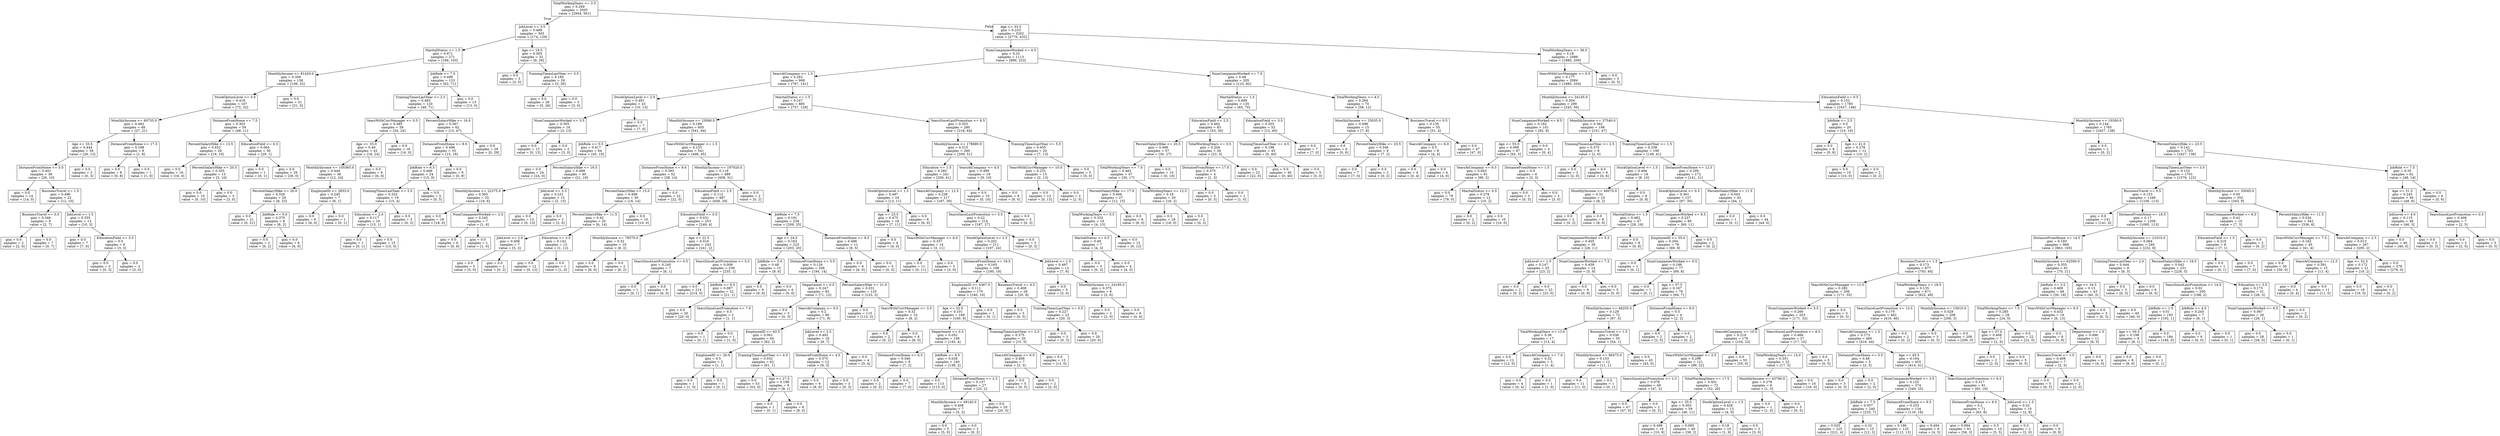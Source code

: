 digraph Tree {
node [shape=box] ;
0 [label="TotalWorkingYears <= 2.5\ngini = 0.269\nsamples = 3505\nvalue = [2944, 561]"] ;
1 [label="JobLevel <= 3.5\ngini = 0.489\nsamples = 303\nvalue = [174, 129]"] ;
0 -> 1 [labeldistance=2.5, labelangle=45, headlabel="True"] ;
2 [label="MaritalStatus <= 1.5\ngini = 0.471\nsamples = 271\nvalue = [168, 103]"] ;
1 -> 2 ;
3 [label="MonthlyIncome <= 81420.0\ngini = 0.356\nsamples = 138\nvalue = [106, 32]"] ;
2 -> 3 ;
4 [label="StockOptionLevel <= 0.5\ngini = 0.419\nsamples = 107\nvalue = [75, 32]"] ;
3 -> 4 ;
5 [label="MonthlyIncome <= 60735.0\ngini = 0.492\nsamples = 48\nvalue = [27, 21]"] ;
4 -> 5 ;
6 [label="Age <= 33.5\ngini = 0.444\nsamples = 39\nvalue = [26, 13]"] ;
5 -> 6 ;
7 [label="DistanceFromHome <= 5.0\ngini = 0.401\nsamples = 36\nvalue = [26, 10]"] ;
6 -> 7 ;
8 [label="gini = 0.0\nsamples = 14\nvalue = [14, 0]"] ;
7 -> 8 ;
9 [label="BusinessTravel <= 1.5\ngini = 0.496\nsamples = 22\nvalue = [12, 10]"] ;
7 -> 9 ;
10 [label="BusinessTravel <= 0.5\ngini = 0.346\nsamples = 9\nvalue = [2, 7]"] ;
9 -> 10 ;
11 [label="gini = 0.0\nsamples = 2\nvalue = [2, 0]"] ;
10 -> 11 ;
12 [label="gini = 0.0\nsamples = 7\nvalue = [0, 7]"] ;
10 -> 12 ;
13 [label="JobLevel <= 1.5\ngini = 0.355\nsamples = 13\nvalue = [10, 3]"] ;
9 -> 13 ;
14 [label="gini = 0.0\nsamples = 7\nvalue = [7, 0]"] ;
13 -> 14 ;
15 [label="EducationField <= 3.5\ngini = 0.5\nsamples = 6\nvalue = [3, 3]"] ;
13 -> 15 ;
16 [label="gini = 0.0\nsamples = 3\nvalue = [0, 3]"] ;
15 -> 16 ;
17 [label="gini = 0.0\nsamples = 3\nvalue = [3, 0]"] ;
15 -> 17 ;
18 [label="gini = 0.0\nsamples = 3\nvalue = [0, 3]"] ;
6 -> 18 ;
19 [label="DistanceFromHome <= 17.5\ngini = 0.198\nsamples = 9\nvalue = [1, 8]"] ;
5 -> 19 ;
20 [label="gini = 0.0\nsamples = 8\nvalue = [0, 8]"] ;
19 -> 20 ;
21 [label="gini = 0.0\nsamples = 1\nvalue = [1, 0]"] ;
19 -> 21 ;
22 [label="DistanceFromHome <= 7.5\ngini = 0.303\nsamples = 59\nvalue = [48, 11]"] ;
4 -> 22 ;
23 [label="PercentSalaryHike <= 13.5\ngini = 0.452\nsamples = 29\nvalue = [19, 10]"] ;
22 -> 23 ;
24 [label="gini = 0.0\nsamples = 16\nvalue = [16, 0]"] ;
23 -> 24 ;
25 [label="PercentSalaryHike <= 20.5\ngini = 0.355\nsamples = 13\nvalue = [3, 10]"] ;
23 -> 25 ;
26 [label="gini = 0.0\nsamples = 10\nvalue = [0, 10]"] ;
25 -> 26 ;
27 [label="gini = 0.0\nsamples = 3\nvalue = [3, 0]"] ;
25 -> 27 ;
28 [label="EducationField <= 0.5\ngini = 0.064\nsamples = 30\nvalue = [29, 1]"] ;
22 -> 28 ;
29 [label="gini = 0.0\nsamples = 1\nvalue = [0, 1]"] ;
28 -> 29 ;
30 [label="gini = 0.0\nsamples = 29\nvalue = [29, 0]"] ;
28 -> 30 ;
31 [label="gini = 0.0\nsamples = 31\nvalue = [31, 0]"] ;
3 -> 31 ;
32 [label="JobRole <= 7.5\ngini = 0.498\nsamples = 133\nvalue = [62, 71]"] ;
2 -> 32 ;
33 [label="TrainingTimesLastYear <= 2.5\ngini = 0.483\nsamples = 120\nvalue = [49, 71]"] ;
32 -> 33 ;
34 [label="YearsWithCurrManager <= 0.5\ngini = 0.485\nsamples = 58\nvalue = [34, 24]"] ;
33 -> 34 ;
35 [label="Age <= 33.0\ngini = 0.49\nsamples = 42\nvalue = [18, 24]"] ;
34 -> 35 ;
36 [label="MonthlyIncome <= 105365.0\ngini = 0.444\nsamples = 36\nvalue = [12, 24]"] ;
35 -> 36 ;
37 [label="PercentSalaryHike <= 20.0\ngini = 0.328\nsamples = 29\nvalue = [6, 23]"] ;
36 -> 37 ;
38 [label="gini = 0.0\nsamples = 21\nvalue = [0, 21]"] ;
37 -> 38 ;
39 [label="JobRole <= 5.0\ngini = 0.375\nsamples = 8\nvalue = [6, 2]"] ;
37 -> 39 ;
40 [label="gini = 0.0\nsamples = 2\nvalue = [0, 2]"] ;
39 -> 40 ;
41 [label="gini = 0.0\nsamples = 6\nvalue = [6, 0]"] ;
39 -> 41 ;
42 [label="EmployeeID <= 3933.0\ngini = 0.245\nsamples = 7\nvalue = [6, 1]"] ;
36 -> 42 ;
43 [label="gini = 0.0\nsamples = 6\nvalue = [6, 0]"] ;
42 -> 43 ;
44 [label="gini = 0.0\nsamples = 1\nvalue = [0, 1]"] ;
42 -> 44 ;
45 [label="gini = 0.0\nsamples = 6\nvalue = [6, 0]"] ;
35 -> 45 ;
46 [label="gini = 0.0\nsamples = 16\nvalue = [16, 0]"] ;
34 -> 46 ;
47 [label="PercentSalaryHike <= 16.0\ngini = 0.367\nsamples = 62\nvalue = [15, 47]"] ;
33 -> 47 ;
48 [label="DistanceFromHome <= 8.0\ngini = 0.496\nsamples = 33\nvalue = [15, 18]"] ;
47 -> 48 ;
49 [label="JobRole <= 6.5\ngini = 0.469\nsamples = 24\nvalue = [15, 9]"] ;
48 -> 49 ;
50 [label="TrainingTimesLastYear <= 5.5\ngini = 0.332\nsamples = 19\nvalue = [15, 4]"] ;
49 -> 50 ;
51 [label="Education <= 2.0\ngini = 0.117\nsamples = 16\nvalue = [15, 1]"] ;
50 -> 51 ;
52 [label="gini = 0.0\nsamples = 1\nvalue = [0, 1]"] ;
51 -> 52 ;
53 [label="gini = 0.0\nsamples = 15\nvalue = [15, 0]"] ;
51 -> 53 ;
54 [label="gini = 0.0\nsamples = 3\nvalue = [0, 3]"] ;
50 -> 54 ;
55 [label="gini = 0.0\nsamples = 5\nvalue = [0, 5]"] ;
49 -> 55 ;
56 [label="gini = 0.0\nsamples = 9\nvalue = [0, 9]"] ;
48 -> 56 ;
57 [label="gini = 0.0\nsamples = 29\nvalue = [0, 29]"] ;
47 -> 57 ;
58 [label="gini = 0.0\nsamples = 13\nvalue = [13, 0]"] ;
32 -> 58 ;
59 [label="Age <= 19.5\ngini = 0.305\nsamples = 32\nvalue = [6, 26]"] ;
1 -> 59 ;
60 [label="gini = 0.0\nsamples = 3\nvalue = [3, 0]"] ;
59 -> 60 ;
61 [label="TrainingTimesLastYear <= 3.5\ngini = 0.185\nsamples = 29\nvalue = [3, 26]"] ;
59 -> 61 ;
62 [label="gini = 0.0\nsamples = 26\nvalue = [0, 26]"] ;
61 -> 62 ;
63 [label="gini = 0.0\nsamples = 3\nvalue = [3, 0]"] ;
61 -> 63 ;
64 [label="Age <= 33.5\ngini = 0.233\nsamples = 3202\nvalue = [2770, 432]"] ;
0 -> 64 [labeldistance=2.5, labelangle=-45, headlabel="False"] ;
65 [label="NumCompaniesWorked <= 4.5\ngini = 0.32\nsamples = 1113\nvalue = [890, 223]"] ;
64 -> 65 ;
66 [label="YearsAtCompany <= 1.5\ngini = 0.262\nsamples = 908\nvalue = [767, 141]"] ;
65 -> 66 ;
67 [label="StockOptionLevel <= 2.5\ngini = 0.491\nsamples = 23\nvalue = [10, 13]"] ;
66 -> 67 ;
68 [label="NumCompaniesWorked <= 3.5\ngini = 0.305\nsamples = 16\nvalue = [3, 13]"] ;
67 -> 68 ;
69 [label="gini = 0.0\nsamples = 13\nvalue = [0, 13]"] ;
68 -> 69 ;
70 [label="gini = 0.0\nsamples = 3\nvalue = [3, 0]"] ;
68 -> 70 ;
71 [label="gini = 0.0\nsamples = 7\nvalue = [7, 0]"] ;
67 -> 71 ;
72 [label="MaritalStatus <= 1.5\ngini = 0.247\nsamples = 885\nvalue = [757, 128]"] ;
66 -> 72 ;
73 [label="MonthlyIncome <= 23090.0\ngini = 0.189\nsamples = 605\nvalue = [541, 64]"] ;
72 -> 73 ;
74 [label="JobRole <= 5.5\ngini = 0.417\nsamples = 64\nvalue = [45, 19]"] ;
73 -> 74 ;
75 [label="gini = 0.0\nsamples = 24\nvalue = [24, 0]"] ;
74 -> 75 ;
76 [label="PercentSalaryHike <= 16.5\ngini = 0.499\nsamples = 40\nvalue = [21, 19]"] ;
74 -> 76 ;
77 [label="MonthlyIncome <= 22375.0\ngini = 0.365\nsamples = 25\nvalue = [19, 6]"] ;
76 -> 77 ;
78 [label="gini = 0.0\nsamples = 18\nvalue = [18, 0]"] ;
77 -> 78 ;
79 [label="NumCompaniesWorked <= 2.0\ngini = 0.245\nsamples = 7\nvalue = [1, 6]"] ;
77 -> 79 ;
80 [label="gini = 0.0\nsamples = 6\nvalue = [0, 6]"] ;
79 -> 80 ;
81 [label="gini = 0.0\nsamples = 1\nvalue = [1, 0]"] ;
79 -> 81 ;
82 [label="JobLevel <= 3.5\ngini = 0.231\nsamples = 15\nvalue = [2, 13]"] ;
76 -> 82 ;
83 [label="gini = 0.0\nsamples = 13\nvalue = [0, 13]"] ;
82 -> 83 ;
84 [label="gini = 0.0\nsamples = 2\nvalue = [2, 0]"] ;
82 -> 84 ;
85 [label="YearsWithCurrManager <= 1.5\ngini = 0.153\nsamples = 541\nvalue = [496, 45]"] ;
73 -> 85 ;
86 [label="DistanceFromHome <= 9.0\ngini = 0.393\nsamples = 52\nvalue = [38, 14]"] ;
85 -> 86 ;
87 [label="PercentSalaryHike <= 15.0\ngini = 0.498\nsamples = 30\nvalue = [16, 14]"] ;
86 -> 87 ;
88 [label="PercentSalaryHike <= 11.5\ngini = 0.42\nsamples = 20\nvalue = [6, 14]"] ;
87 -> 88 ;
89 [label="JobLevel <= 2.0\ngini = 0.408\nsamples = 7\nvalue = [5, 2]"] ;
88 -> 89 ;
90 [label="gini = 0.0\nsamples = 5\nvalue = [5, 0]"] ;
89 -> 90 ;
91 [label="gini = 0.0\nsamples = 2\nvalue = [0, 2]"] ;
89 -> 91 ;
92 [label="Education <= 3.5\ngini = 0.142\nsamples = 13\nvalue = [1, 12]"] ;
88 -> 92 ;
93 [label="gini = 0.0\nsamples = 12\nvalue = [0, 12]"] ;
92 -> 93 ;
94 [label="gini = 0.0\nsamples = 1\nvalue = [1, 0]"] ;
92 -> 94 ;
95 [label="gini = 0.0\nsamples = 10\nvalue = [10, 0]"] ;
87 -> 95 ;
96 [label="gini = 0.0\nsamples = 22\nvalue = [22, 0]"] ;
86 -> 96 ;
97 [label="MonthlyIncome <= 197020.0\ngini = 0.119\nsamples = 489\nvalue = [458, 31]"] ;
85 -> 97 ;
98 [label="EducationField <= 2.5\ngini = 0.112\nsamples = 487\nvalue = [458, 29]"] ;
97 -> 98 ;
99 [label="EducationField <= 0.5\ngini = 0.031\nsamples = 253\nvalue = [249, 4]"] ;
98 -> 99 ;
100 [label="MonthlyIncome <= 78570.0\ngini = 0.32\nsamples = 10\nvalue = [8, 2]"] ;
99 -> 100 ;
101 [label="gini = 0.0\nsamples = 8\nvalue = [8, 0]"] ;
100 -> 101 ;
102 [label="gini = 0.0\nsamples = 2\nvalue = [0, 2]"] ;
100 -> 102 ;
103 [label="Age <= 22.5\ngini = 0.016\nsamples = 243\nvalue = [241, 2]"] ;
99 -> 103 ;
104 [label="YearsSinceLastPromotion <= 0.5\ngini = 0.245\nsamples = 7\nvalue = [6, 1]"] ;
103 -> 104 ;
105 [label="gini = 0.0\nsamples = 1\nvalue = [0, 1]"] ;
104 -> 105 ;
106 [label="gini = 0.0\nsamples = 6\nvalue = [6, 0]"] ;
104 -> 106 ;
107 [label="YearsSinceLastPromotion <= 5.5\ngini = 0.008\nsamples = 236\nvalue = [235, 1]"] ;
103 -> 107 ;
108 [label="gini = 0.0\nsamples = 214\nvalue = [214, 0]"] ;
107 -> 108 ;
109 [label="JobRole <= 6.5\ngini = 0.087\nsamples = 22\nvalue = [21, 1]"] ;
107 -> 109 ;
110 [label="gini = 0.0\nsamples = 20\nvalue = [20, 0]"] ;
109 -> 110 ;
111 [label="YearsSinceLastPromotion <= 7.0\ngini = 0.5\nsamples = 2\nvalue = [1, 1]"] ;
109 -> 111 ;
112 [label="gini = 0.0\nsamples = 1\nvalue = [0, 1]"] ;
111 -> 112 ;
113 [label="gini = 0.0\nsamples = 1\nvalue = [1, 0]"] ;
111 -> 113 ;
114 [label="JobRole <= 7.5\ngini = 0.191\nsamples = 234\nvalue = [209, 25]"] ;
98 -> 114 ;
115 [label="Age <= 24.5\ngini = 0.163\nsamples = 223\nvalue = [203, 20]"] ;
114 -> 115 ;
116 [label="JobRole <= 5.0\ngini = 0.48\nsamples = 15\nvalue = [9, 6]"] ;
115 -> 116 ;
117 [label="gini = 0.0\nsamples = 9\nvalue = [9, 0]"] ;
116 -> 117 ;
118 [label="gini = 0.0\nsamples = 6\nvalue = [0, 6]"] ;
116 -> 118 ;
119 [label="DistanceFromHome <= 5.5\ngini = 0.126\nsamples = 208\nvalue = [194, 14]"] ;
115 -> 119 ;
120 [label="Department <= 0.5\ngini = 0.247\nsamples = 83\nvalue = [71, 12]"] ;
119 -> 120 ;
121 [label="gini = 0.0\nsamples = 3\nvalue = [0, 3]"] ;
120 -> 121 ;
122 [label="YearsAtCompany <= 9.5\ngini = 0.2\nsamples = 80\nvalue = [71, 9]"] ;
120 -> 122 ;
123 [label="EmployeeID <= 62.5\ngini = 0.061\nsamples = 64\nvalue = [62, 2]"] ;
122 -> 123 ;
124 [label="EmployeeID <= 26.0\ngini = 0.5\nsamples = 2\nvalue = [1, 1]"] ;
123 -> 124 ;
125 [label="gini = 0.0\nsamples = 1\nvalue = [1, 0]"] ;
124 -> 125 ;
126 [label="gini = 0.0\nsamples = 1\nvalue = [0, 1]"] ;
124 -> 126 ;
127 [label="TrainingTimesLastYear <= 4.0\ngini = 0.032\nsamples = 62\nvalue = [61, 1]"] ;
123 -> 127 ;
128 [label="gini = 0.0\nsamples = 53\nvalue = [53, 0]"] ;
127 -> 128 ;
129 [label="Age <= 27.5\ngini = 0.198\nsamples = 9\nvalue = [8, 1]"] ;
127 -> 129 ;
130 [label="gini = 0.0\nsamples = 1\nvalue = [0, 1]"] ;
129 -> 130 ;
131 [label="gini = 0.0\nsamples = 8\nvalue = [8, 0]"] ;
129 -> 131 ;
132 [label="JobLevel <= 2.5\ngini = 0.492\nsamples = 16\nvalue = [9, 7]"] ;
122 -> 132 ;
133 [label="DistanceFromHome <= 4.5\ngini = 0.375\nsamples = 12\nvalue = [9, 3]"] ;
132 -> 133 ;
134 [label="gini = 0.0\nsamples = 9\nvalue = [9, 0]"] ;
133 -> 134 ;
135 [label="gini = 0.0\nsamples = 3\nvalue = [0, 3]"] ;
133 -> 135 ;
136 [label="gini = 0.0\nsamples = 4\nvalue = [0, 4]"] ;
132 -> 136 ;
137 [label="PercentSalaryHike <= 21.0\ngini = 0.031\nsamples = 125\nvalue = [123, 2]"] ;
119 -> 137 ;
138 [label="gini = 0.0\nsamples = 115\nvalue = [115, 0]"] ;
137 -> 138 ;
139 [label="YearsWithCurrManager <= 3.5\ngini = 0.32\nsamples = 10\nvalue = [8, 2]"] ;
137 -> 139 ;
140 [label="gini = 0.0\nsamples = 2\nvalue = [0, 2]"] ;
139 -> 140 ;
141 [label="gini = 0.0\nsamples = 8\nvalue = [8, 0]"] ;
139 -> 141 ;
142 [label="DistanceFromHome <= 8.5\ngini = 0.496\nsamples = 11\nvalue = [6, 5]"] ;
114 -> 142 ;
143 [label="gini = 0.0\nsamples = 6\nvalue = [6, 0]"] ;
142 -> 143 ;
144 [label="gini = 0.0\nsamples = 5\nvalue = [0, 5]"] ;
142 -> 144 ;
145 [label="gini = 0.0\nsamples = 2\nvalue = [0, 2]"] ;
97 -> 145 ;
146 [label="YearsSinceLastPromotion <= 6.5\ngini = 0.353\nsamples = 280\nvalue = [216, 64]"] ;
72 -> 146 ;
147 [label="MonthlyIncome <= 178680.0\ngini = 0.315\nsamples = 260\nvalue = [209, 51]"] ;
146 -> 147 ;
148 [label="Education <= 1.5\ngini = 0.282\nsamples = 241\nvalue = [200, 41]"] ;
147 -> 148 ;
149 [label="StockOptionLevel <= 1.5\ngini = 0.497\nsamples = 24\nvalue = [13, 11]"] ;
148 -> 149 ;
150 [label="Age <= 23.5\ngini = 0.475\nsamples = 18\nvalue = [7, 11]"] ;
149 -> 150 ;
151 [label="gini = 0.0\nsamples = 4\nvalue = [4, 0]"] ;
150 -> 151 ;
152 [label="YearsWithCurrManager <= 6.0\ngini = 0.337\nsamples = 14\nvalue = [3, 11]"] ;
150 -> 152 ;
153 [label="gini = 0.0\nsamples = 11\nvalue = [0, 11]"] ;
152 -> 153 ;
154 [label="gini = 0.0\nsamples = 3\nvalue = [3, 0]"] ;
152 -> 154 ;
155 [label="gini = 0.0\nsamples = 6\nvalue = [6, 0]"] ;
149 -> 155 ;
156 [label="YearsAtCompany <= 12.5\ngini = 0.238\nsamples = 217\nvalue = [187, 30]"] ;
148 -> 156 ;
157 [label="YearsSinceLastPromotion <= 5.5\ngini = 0.22\nsamples = 214\nvalue = [187, 27]"] ;
156 -> 157 ;
158 [label="StockOptionLevel <= 2.5\ngini = 0.202\nsamples = 211\nvalue = [187, 24]"] ;
157 -> 158 ;
159 [label="DistanceFromHome <= 18.5\ngini = 0.165\nsamples = 198\nvalue = [180, 18]"] ;
158 -> 159 ;
160 [label="EmployeeID <= 4367.5\ngini = 0.111\nsamples = 170\nvalue = [160, 10]"] ;
159 -> 160 ;
161 [label="Age <= 32.5\ngini = 0.101\nsamples = 169\nvalue = [160, 9]"] ;
160 -> 161 ;
162 [label="Department <= 0.5\ngini = 0.052\nsamples = 149\nvalue = [145, 4]"] ;
161 -> 162 ;
163 [label="DistanceFromHome <= 6.5\ngini = 0.346\nsamples = 9\nvalue = [7, 2]"] ;
162 -> 163 ;
164 [label="gini = 0.0\nsamples = 2\nvalue = [0, 2]"] ;
163 -> 164 ;
165 [label="gini = 0.0\nsamples = 7\nvalue = [7, 0]"] ;
163 -> 165 ;
166 [label="JobRole <= 6.5\ngini = 0.028\nsamples = 140\nvalue = [138, 2]"] ;
162 -> 166 ;
167 [label="gini = 0.0\nsamples = 113\nvalue = [113, 0]"] ;
166 -> 167 ;
168 [label="DistanceFromHome <= 2.5\ngini = 0.137\nsamples = 27\nvalue = [25, 2]"] ;
166 -> 168 ;
169 [label="MonthlyIncome <= 49140.0\ngini = 0.408\nsamples = 7\nvalue = [5, 2]"] ;
168 -> 169 ;
170 [label="gini = 0.0\nsamples = 5\nvalue = [5, 0]"] ;
169 -> 170 ;
171 [label="gini = 0.0\nsamples = 2\nvalue = [0, 2]"] ;
169 -> 171 ;
172 [label="gini = 0.0\nsamples = 20\nvalue = [20, 0]"] ;
168 -> 172 ;
173 [label="TrainingTimesLastYear <= 2.5\ngini = 0.375\nsamples = 20\nvalue = [15, 5]"] ;
161 -> 173 ;
174 [label="YearsAtCompany <= 6.0\ngini = 0.408\nsamples = 7\nvalue = [2, 5]"] ;
173 -> 174 ;
175 [label="gini = 0.0\nsamples = 5\nvalue = [0, 5]"] ;
174 -> 175 ;
176 [label="gini = 0.0\nsamples = 2\nvalue = [2, 0]"] ;
174 -> 176 ;
177 [label="gini = 0.0\nsamples = 13\nvalue = [13, 0]"] ;
173 -> 177 ;
178 [label="gini = 0.0\nsamples = 1\nvalue = [0, 1]"] ;
160 -> 178 ;
179 [label="BusinessTravel <= 0.5\ngini = 0.408\nsamples = 28\nvalue = [20, 8]"] ;
159 -> 179 ;
180 [label="gini = 0.0\nsamples = 5\nvalue = [0, 5]"] ;
179 -> 180 ;
181 [label="TrainingTimesLastYear <= 0.5\ngini = 0.227\nsamples = 23\nvalue = [20, 3]"] ;
179 -> 181 ;
182 [label="gini = 0.0\nsamples = 3\nvalue = [0, 3]"] ;
181 -> 182 ;
183 [label="gini = 0.0\nsamples = 20\nvalue = [20, 0]"] ;
181 -> 183 ;
184 [label="JobLevel <= 1.5\ngini = 0.497\nsamples = 13\nvalue = [7, 6]"] ;
158 -> 184 ;
185 [label="gini = 0.0\nsamples = 5\nvalue = [5, 0]"] ;
184 -> 185 ;
186 [label="MonthlyIncome <= 24195.0\ngini = 0.375\nsamples = 8\nvalue = [2, 6]"] ;
184 -> 186 ;
187 [label="gini = 0.0\nsamples = 2\nvalue = [2, 0]"] ;
186 -> 187 ;
188 [label="gini = 0.0\nsamples = 6\nvalue = [0, 6]"] ;
186 -> 188 ;
189 [label="gini = 0.0\nsamples = 3\nvalue = [0, 3]"] ;
157 -> 189 ;
190 [label="gini = 0.0\nsamples = 3\nvalue = [0, 3]"] ;
156 -> 190 ;
191 [label="YearsAtCompany <= 4.5\ngini = 0.499\nsamples = 19\nvalue = [9, 10]"] ;
147 -> 191 ;
192 [label="gini = 0.0\nsamples = 10\nvalue = [0, 10]"] ;
191 -> 192 ;
193 [label="gini = 0.0\nsamples = 9\nvalue = [9, 0]"] ;
191 -> 193 ;
194 [label="TrainingTimesLastYear <= 5.5\ngini = 0.455\nsamples = 20\nvalue = [7, 13]"] ;
146 -> 194 ;
195 [label="YearsWithCurrManager <= 10.0\ngini = 0.231\nsamples = 15\nvalue = [2, 13]"] ;
194 -> 195 ;
196 [label="gini = 0.0\nsamples = 13\nvalue = [0, 13]"] ;
195 -> 196 ;
197 [label="gini = 0.0\nsamples = 2\nvalue = [2, 0]"] ;
195 -> 197 ;
198 [label="gini = 0.0\nsamples = 5\nvalue = [5, 0]"] ;
194 -> 198 ;
199 [label="NumCompaniesWorked <= 7.5\ngini = 0.48\nsamples = 205\nvalue = [123, 82]"] ;
65 -> 199 ;
200 [label="MaritalStatus <= 1.5\ngini = 0.499\nsamples = 135\nvalue = [65, 70]"] ;
199 -> 200 ;
201 [label="EducationField <= 2.5\ngini = 0.462\nsamples = 83\nvalue = [53, 30]"] ;
200 -> 201 ;
202 [label="PercentSalaryHike <= 20.5\ngini = 0.499\nsamples = 57\nvalue = [30, 27]"] ;
201 -> 202 ;
203 [label="TotalWorkingYears <= 7.0\ngini = 0.462\nsamples = 47\nvalue = [30, 17]"] ;
202 -> 203 ;
204 [label="PercentSalaryHike <= 17.0\ngini = 0.494\nsamples = 27\nvalue = [12, 15]"] ;
203 -> 204 ;
205 [label="TotalWorkingYears <= 5.5\ngini = 0.332\nsamples = 19\nvalue = [4, 15]"] ;
204 -> 205 ;
206 [label="MaritalStatus <= 0.5\ngini = 0.49\nsamples = 7\nvalue = [4, 3]"] ;
205 -> 206 ;
207 [label="gini = 0.0\nsamples = 3\nvalue = [0, 3]"] ;
206 -> 207 ;
208 [label="gini = 0.0\nsamples = 4\nvalue = [4, 0]"] ;
206 -> 208 ;
209 [label="gini = 0.0\nsamples = 12\nvalue = [0, 12]"] ;
205 -> 209 ;
210 [label="gini = 0.0\nsamples = 8\nvalue = [8, 0]"] ;
204 -> 210 ;
211 [label="TotalWorkingYears <= 12.5\ngini = 0.18\nsamples = 20\nvalue = [18, 2]"] ;
203 -> 211 ;
212 [label="gini = 0.0\nsamples = 18\nvalue = [18, 0]"] ;
211 -> 212 ;
213 [label="gini = 0.0\nsamples = 2\nvalue = [0, 2]"] ;
211 -> 213 ;
214 [label="gini = 0.0\nsamples = 10\nvalue = [0, 10]"] ;
202 -> 214 ;
215 [label="TotalWorkingYears <= 5.5\ngini = 0.204\nsamples = 26\nvalue = [23, 3]"] ;
201 -> 215 ;
216 [label="DistanceFromHome <= 17.0\ngini = 0.375\nsamples = 4\nvalue = [1, 3]"] ;
215 -> 216 ;
217 [label="gini = 0.0\nsamples = 3\nvalue = [0, 3]"] ;
216 -> 217 ;
218 [label="gini = 0.0\nsamples = 1\nvalue = [1, 0]"] ;
216 -> 218 ;
219 [label="gini = 0.0\nsamples = 22\nvalue = [22, 0]"] ;
215 -> 219 ;
220 [label="EducationField <= 3.5\ngini = 0.355\nsamples = 52\nvalue = [12, 40]"] ;
200 -> 220 ;
221 [label="TrainingTimesLastYear <= 4.5\ngini = 0.198\nsamples = 45\nvalue = [5, 40]"] ;
220 -> 221 ;
222 [label="gini = 0.0\nsamples = 40\nvalue = [0, 40]"] ;
221 -> 222 ;
223 [label="gini = 0.0\nsamples = 5\nvalue = [5, 0]"] ;
221 -> 223 ;
224 [label="gini = 0.0\nsamples = 7\nvalue = [7, 0]"] ;
220 -> 224 ;
225 [label="TotalWorkingYears <= 4.5\ngini = 0.284\nsamples = 70\nvalue = [58, 12]"] ;
199 -> 225 ;
226 [label="MonthlyIncome <= 25035.0\ngini = 0.498\nsamples = 15\nvalue = [7, 8]"] ;
225 -> 226 ;
227 [label="gini = 0.0\nsamples = 6\nvalue = [0, 6]"] ;
226 -> 227 ;
228 [label="PercentSalaryHike <= 23.5\ngini = 0.346\nsamples = 9\nvalue = [7, 2]"] ;
226 -> 228 ;
229 [label="gini = 0.0\nsamples = 7\nvalue = [7, 0]"] ;
228 -> 229 ;
230 [label="gini = 0.0\nsamples = 2\nvalue = [0, 2]"] ;
228 -> 230 ;
231 [label="BusinessTravel <= 0.5\ngini = 0.135\nsamples = 55\nvalue = [51, 4]"] ;
225 -> 231 ;
232 [label="YearsAtCompany <= 6.0\ngini = 0.5\nsamples = 8\nvalue = [4, 4]"] ;
231 -> 232 ;
233 [label="gini = 0.0\nsamples = 4\nvalue = [0, 4]"] ;
232 -> 233 ;
234 [label="gini = 0.0\nsamples = 4\nvalue = [4, 0]"] ;
232 -> 234 ;
235 [label="gini = 0.0\nsamples = 47\nvalue = [47, 0]"] ;
231 -> 235 ;
236 [label="TotalWorkingYears <= 39.0\ngini = 0.18\nsamples = 2089\nvalue = [1880, 209]"] ;
64 -> 236 ;
237 [label="YearsWithCurrManager <= 0.5\ngini = 0.177\nsamples = 2084\nvalue = [1880, 204]"] ;
236 -> 237 ;
238 [label="MonthlyIncome <= 34145.0\ngini = 0.304\nsamples = 299\nvalue = [243, 56]"] ;
237 -> 238 ;
239 [label="NumCompaniesWorked <= 8.5\ngini = 0.162\nsamples = 101\nvalue = [92, 9]"] ;
238 -> 239 ;
240 [label="Age <= 55.0\ngini = 0.098\nsamples = 97\nvalue = [92, 5]"] ;
239 -> 240 ;
241 [label="YearsAtCompany <= 6.5\ngini = 0.043\nsamples = 91\nvalue = [89, 2]"] ;
240 -> 241 ;
242 [label="gini = 0.0\nsamples = 79\nvalue = [79, 0]"] ;
241 -> 242 ;
243 [label="MaritalStatus <= 0.5\ngini = 0.278\nsamples = 12\nvalue = [10, 2]"] ;
241 -> 243 ;
244 [label="gini = 0.0\nsamples = 2\nvalue = [0, 2]"] ;
243 -> 244 ;
245 [label="gini = 0.0\nsamples = 10\nvalue = [10, 0]"] ;
243 -> 245 ;
246 [label="DistanceFromHome <= 1.5\ngini = 0.5\nsamples = 6\nvalue = [3, 3]"] ;
240 -> 246 ;
247 [label="gini = 0.0\nsamples = 3\nvalue = [0, 3]"] ;
246 -> 247 ;
248 [label="gini = 0.0\nsamples = 3\nvalue = [3, 0]"] ;
246 -> 248 ;
249 [label="gini = 0.0\nsamples = 4\nvalue = [0, 4]"] ;
239 -> 249 ;
250 [label="MonthlyIncome <= 37540.0\ngini = 0.362\nsamples = 198\nvalue = [151, 47]"] ;
238 -> 250 ;
251 [label="TrainingTimesLastYear <= 2.5\ngini = 0.375\nsamples = 8\nvalue = [2, 6]"] ;
250 -> 251 ;
252 [label="gini = 0.0\nsamples = 2\nvalue = [2, 0]"] ;
251 -> 252 ;
253 [label="gini = 0.0\nsamples = 6\nvalue = [0, 6]"] ;
251 -> 253 ;
254 [label="TrainingTimesLastYear <= 1.5\ngini = 0.338\nsamples = 190\nvalue = [149, 41]"] ;
250 -> 254 ;
255 [label="StockOptionLevel <= 1.5\ngini = 0.494\nsamples = 18\nvalue = [8, 10]"] ;
254 -> 255 ;
256 [label="MonthlyIncome <= 46070.0\ngini = 0.32\nsamples = 10\nvalue = [8, 2]"] ;
255 -> 256 ;
257 [label="gini = 0.0\nsamples = 2\nvalue = [0, 2]"] ;
256 -> 257 ;
258 [label="gini = 0.0\nsamples = 8\nvalue = [8, 0]"] ;
256 -> 258 ;
259 [label="gini = 0.0\nsamples = 8\nvalue = [0, 8]"] ;
255 -> 259 ;
260 [label="DistanceFromHome <= 12.5\ngini = 0.295\nsamples = 172\nvalue = [141, 31]"] ;
254 -> 260 ;
261 [label="StockOptionLevel <= 0.5\ngini = 0.361\nsamples = 127\nvalue = [97, 30]"] ;
260 -> 261 ;
262 [label="MaritalStatus <= 1.5\ngini = 0.482\nsamples = 47\nvalue = [28, 19]"] ;
261 -> 262 ;
263 [label="NumCompaniesWorked <= 5.5\ngini = 0.405\nsamples = 39\nvalue = [28, 11]"] ;
262 -> 263 ;
264 [label="JobLevel <= 1.5\ngini = 0.147\nsamples = 25\nvalue = [23, 2]"] ;
263 -> 264 ;
265 [label="gini = 0.0\nsamples = 2\nvalue = [0, 2]"] ;
264 -> 265 ;
266 [label="gini = 0.0\nsamples = 23\nvalue = [23, 0]"] ;
264 -> 266 ;
267 [label="NumCompaniesWorked <= 7.5\ngini = 0.459\nsamples = 14\nvalue = [5, 9]"] ;
263 -> 267 ;
268 [label="gini = 0.0\nsamples = 9\nvalue = [0, 9]"] ;
267 -> 268 ;
269 [label="gini = 0.0\nsamples = 5\nvalue = [5, 0]"] ;
267 -> 269 ;
270 [label="gini = 0.0\nsamples = 8\nvalue = [0, 8]"] ;
262 -> 270 ;
271 [label="NumCompaniesWorked <= 8.5\ngini = 0.237\nsamples = 80\nvalue = [69, 11]"] ;
261 -> 271 ;
272 [label="EmployeeID <= 35.0\ngini = 0.204\nsamples = 78\nvalue = [69, 9]"] ;
271 -> 272 ;
273 [label="gini = 0.0\nsamples = 1\nvalue = [0, 1]"] ;
272 -> 273 ;
274 [label="NumCompaniesWorked <= 0.5\ngini = 0.186\nsamples = 77\nvalue = [69, 8]"] ;
272 -> 274 ;
275 [label="gini = 0.0\nsamples = 1\nvalue = [0, 1]"] ;
274 -> 275 ;
276 [label="Age <= 57.5\ngini = 0.167\nsamples = 76\nvalue = [69, 7]"] ;
274 -> 276 ;
277 [label="MonthlyIncome <= 48255.0\ngini = 0.129\nsamples = 72\nvalue = [67, 5]"] ;
276 -> 277 ;
278 [label="TotalWorkingYears <= 13.0\ngini = 0.36\nsamples = 17\nvalue = [13, 4]"] ;
277 -> 278 ;
279 [label="gini = 0.0\nsamples = 12\nvalue = [12, 0]"] ;
278 -> 279 ;
280 [label="YearsAtCompany <= 7.0\ngini = 0.32\nsamples = 5\nvalue = [1, 4]"] ;
278 -> 280 ;
281 [label="gini = 0.0\nsamples = 4\nvalue = [0, 4]"] ;
280 -> 281 ;
282 [label="gini = 0.0\nsamples = 1\nvalue = [1, 0]"] ;
280 -> 282 ;
283 [label="BusinessTravel <= 1.5\ngini = 0.036\nsamples = 55\nvalue = [54, 1]"] ;
277 -> 283 ;
284 [label="MonthlyIncome <= 86475.0\ngini = 0.153\nsamples = 12\nvalue = [11, 1]"] ;
283 -> 284 ;
285 [label="gini = 0.0\nsamples = 11\nvalue = [11, 0]"] ;
284 -> 285 ;
286 [label="gini = 0.0\nsamples = 1\nvalue = [0, 1]"] ;
284 -> 286 ;
287 [label="gini = 0.0\nsamples = 43\nvalue = [43, 0]"] ;
283 -> 287 ;
288 [label="DistanceFromHome <= 6.0\ngini = 0.5\nsamples = 4\nvalue = [2, 2]"] ;
276 -> 288 ;
289 [label="gini = 0.0\nsamples = 2\nvalue = [2, 0]"] ;
288 -> 289 ;
290 [label="gini = 0.0\nsamples = 2\nvalue = [0, 2]"] ;
288 -> 290 ;
291 [label="gini = 0.0\nsamples = 2\nvalue = [0, 2]"] ;
271 -> 291 ;
292 [label="PercentSalaryHike <= 11.5\ngini = 0.043\nsamples = 45\nvalue = [44, 1]"] ;
260 -> 292 ;
293 [label="gini = 0.0\nsamples = 1\nvalue = [0, 1]"] ;
292 -> 293 ;
294 [label="gini = 0.0\nsamples = 44\nvalue = [44, 0]"] ;
292 -> 294 ;
295 [label="EducationField <= 0.5\ngini = 0.152\nsamples = 1785\nvalue = [1637, 148]"] ;
237 -> 295 ;
296 [label="JobRole <= 2.5\ngini = 0.5\nsamples = 20\nvalue = [10, 10]"] ;
295 -> 296 ;
297 [label="gini = 0.0\nsamples = 8\nvalue = [0, 8]"] ;
296 -> 297 ;
298 [label="Age <= 41.0\ngini = 0.278\nsamples = 12\nvalue = [10, 2]"] ;
296 -> 298 ;
299 [label="gini = 0.0\nsamples = 10\nvalue = [10, 0]"] ;
298 -> 299 ;
300 [label="gini = 0.0\nsamples = 2\nvalue = [0, 2]"] ;
298 -> 300 ;
301 [label="MonthlyIncome <= 10300.0\ngini = 0.144\nsamples = 1765\nvalue = [1627, 138]"] ;
295 -> 301 ;
302 [label="gini = 0.0\nsamples = 2\nvalue = [0, 2]"] ;
301 -> 302 ;
303 [label="PercentSalaryHike <= 23.5\ngini = 0.142\nsamples = 1763\nvalue = [1627, 136]"] ;
301 -> 303 ;
304 [label="TrainingTimesLastYear <= 3.5\ngini = 0.133\nsamples = 1701\nvalue = [1579, 122]"] ;
303 -> 304 ;
305 [label="BusinessTravel <= 0.5\ngini = 0.153\nsamples = 1349\nvalue = [1236, 113]"] ;
304 -> 305 ;
306 [label="gini = 0.0\nsamples = 141\nvalue = [141, 0]"] ;
305 -> 306 ;
307 [label="DistanceFromHome <= 18.5\ngini = 0.17\nsamples = 1208\nvalue = [1095, 113]"] ;
305 -> 307 ;
308 [label="DistanceFromHome <= 14.5\ngini = 0.193\nsamples = 968\nvalue = [863, 105]"] ;
307 -> 308 ;
309 [label="BusinessTravel <= 1.5\ngini = 0.173\nsamples = 877\nvalue = [793, 84]"] ;
308 -> 309 ;
310 [label="YearsWithCurrManager <= 13.5\ngini = 0.282\nsamples = 206\nvalue = [171, 35]"] ;
309 -> 310 ;
311 [label="NumCompaniesWorked <= 5.5\ngini = 0.266\nsamples = 203\nvalue = [171, 32]"] ;
310 -> 311 ;
312 [label="YearsAtCompany <= 10.5\ngini = 0.219\nsamples = 176\nvalue = [154, 22]"] ;
311 -> 312 ;
313 [label="YearsWithCurrManager <= 2.5\ngini = 0.298\nsamples = 121\nvalue = [99, 22]"] ;
312 -> 313 ;
314 [label="YearsSinceLastPromotion <= 2.5\ngini = 0.078\nsamples = 49\nvalue = [47, 2]"] ;
313 -> 314 ;
315 [label="gini = 0.0\nsamples = 47\nvalue = [47, 0]"] ;
314 -> 315 ;
316 [label="gini = 0.0\nsamples = 2\nvalue = [0, 2]"] ;
314 -> 316 ;
317 [label="TotalWorkingYears <= 17.5\ngini = 0.401\nsamples = 72\nvalue = [52, 20]"] ;
313 -> 317 ;
318 [label="Age <= 35.5\ngini = 0.303\nsamples = 59\nvalue = [48, 11]"] ;
317 -> 318 ;
319 [label="gini = 0.499\nsamples = 19\nvalue = [10, 9]"] ;
318 -> 319 ;
320 [label="gini = 0.095\nsamples = 40\nvalue = [38, 2]"] ;
318 -> 320 ;
321 [label="StockOptionLevel <= 1.5\ngini = 0.426\nsamples = 13\nvalue = [4, 9]"] ;
317 -> 321 ;
322 [label="gini = 0.18\nsamples = 10\nvalue = [1, 9]"] ;
321 -> 322 ;
323 [label="gini = 0.0\nsamples = 3\nvalue = [3, 0]"] ;
321 -> 323 ;
324 [label="gini = 0.0\nsamples = 55\nvalue = [55, 0]"] ;
312 -> 324 ;
325 [label="YearsSinceLastPromotion <= 8.5\ngini = 0.466\nsamples = 27\nvalue = [17, 10]"] ;
311 -> 325 ;
326 [label="TotalWorkingYears <= 14.0\ngini = 0.351\nsamples = 22\nvalue = [17, 5]"] ;
325 -> 326 ;
327 [label="MonthlyIncome <= 43790.0\ngini = 0.278\nsamples = 6\nvalue = [1, 5]"] ;
326 -> 327 ;
328 [label="gini = 0.0\nsamples = 1\nvalue = [1, 0]"] ;
327 -> 328 ;
329 [label="gini = 0.0\nsamples = 5\nvalue = [0, 5]"] ;
327 -> 329 ;
330 [label="gini = 0.0\nsamples = 16\nvalue = [16, 0]"] ;
326 -> 330 ;
331 [label="gini = 0.0\nsamples = 5\nvalue = [0, 5]"] ;
325 -> 331 ;
332 [label="gini = 0.0\nsamples = 3\nvalue = [0, 3]"] ;
310 -> 332 ;
333 [label="TotalWorkingYears <= 18.5\ngini = 0.135\nsamples = 671\nvalue = [622, 49]"] ;
309 -> 333 ;
334 [label="YearsSinceLastPromotion <= 13.5\ngini = 0.179\nsamples = 462\nvalue = [416, 46]"] ;
333 -> 334 ;
335 [label="YearsAtCompany <= 1.5\ngini = 0.173\nsamples = 460\nvalue = [416, 44]"] ;
334 -> 335 ;
336 [label="DistanceFromHome <= 5.5\ngini = 0.48\nsamples = 5\nvalue = [2, 3]"] ;
335 -> 336 ;
337 [label="gini = 0.0\nsamples = 3\nvalue = [0, 3]"] ;
336 -> 337 ;
338 [label="gini = 0.0\nsamples = 2\nvalue = [2, 0]"] ;
336 -> 338 ;
339 [label="Age <= 45.5\ngini = 0.164\nsamples = 455\nvalue = [414, 41]"] ;
335 -> 339 ;
340 [label="NumCompaniesWorked <= 3.5\ngini = 0.125\nsamples = 374\nvalue = [349, 25]"] ;
339 -> 340 ;
341 [label="JobRole <= 7.5\ngini = 0.057\nsamples = 240\nvalue = [233, 7]"] ;
340 -> 341 ;
342 [label="gini = 0.035\nsamples = 225\nvalue = [221, 4]"] ;
341 -> 342 ;
343 [label="gini = 0.32\nsamples = 15\nvalue = [12, 3]"] ;
341 -> 343 ;
344 [label="DistanceFromHome <= 9.5\ngini = 0.233\nsamples = 134\nvalue = [116, 18]"] ;
340 -> 344 ;
345 [label="gini = 0.186\nsamples = 125\nvalue = [112, 13]"] ;
344 -> 345 ;
346 [label="gini = 0.494\nsamples = 9\nvalue = [4, 5]"] ;
344 -> 346 ;
347 [label="YearsSinceLastPromotion <= 6.5\ngini = 0.317\nsamples = 81\nvalue = [65, 16]"] ;
339 -> 347 ;
348 [label="DistanceFromHome <= 9.5\ngini = 0.2\nsamples = 71\nvalue = [63, 8]"] ;
347 -> 348 ;
349 [label="gini = 0.094\nsamples = 61\nvalue = [58, 3]"] ;
348 -> 349 ;
350 [label="gini = 0.5\nsamples = 10\nvalue = [5, 5]"] ;
348 -> 350 ;
351 [label="JobLevel <= 1.5\ngini = 0.32\nsamples = 10\nvalue = [2, 8]"] ;
347 -> 351 ;
352 [label="gini = 0.0\nsamples = 2\nvalue = [2, 0]"] ;
351 -> 352 ;
353 [label="gini = 0.0\nsamples = 8\nvalue = [0, 8]"] ;
351 -> 353 ;
354 [label="gini = 0.0\nsamples = 2\nvalue = [0, 2]"] ;
334 -> 354 ;
355 [label="MonthlyIncome <= 15610.0\ngini = 0.028\nsamples = 209\nvalue = [206, 3]"] ;
333 -> 355 ;
356 [label="gini = 0.0\nsamples = 3\nvalue = [0, 3]"] ;
355 -> 356 ;
357 [label="gini = 0.0\nsamples = 206\nvalue = [206, 0]"] ;
355 -> 357 ;
358 [label="MonthlyIncome <= 62590.0\ngini = 0.355\nsamples = 91\nvalue = [70, 21]"] ;
308 -> 358 ;
359 [label="JobRole <= 3.5\ngini = 0.469\nsamples = 48\nvalue = [30, 18]"] ;
358 -> 359 ;
360 [label="TotalWorkingYears <= 7.5\ngini = 0.285\nsamples = 29\nvalue = [24, 5]"] ;
359 -> 360 ;
361 [label="Age <= 37.0\ngini = 0.408\nsamples = 7\nvalue = [2, 5]"] ;
360 -> 361 ;
362 [label="gini = 0.0\nsamples = 2\nvalue = [2, 0]"] ;
361 -> 362 ;
363 [label="gini = 0.0\nsamples = 5\nvalue = [0, 5]"] ;
361 -> 363 ;
364 [label="gini = 0.0\nsamples = 22\nvalue = [22, 0]"] ;
360 -> 364 ;
365 [label="YearsWithCurrManager <= 6.5\ngini = 0.432\nsamples = 19\nvalue = [6, 13]"] ;
359 -> 365 ;
366 [label="gini = 0.0\nsamples = 8\nvalue = [0, 8]"] ;
365 -> 366 ;
367 [label="Department <= 1.5\ngini = 0.496\nsamples = 11\nvalue = [6, 5]"] ;
365 -> 367 ;
368 [label="BusinessTravel <= 1.5\ngini = 0.408\nsamples = 7\nvalue = [2, 5]"] ;
367 -> 368 ;
369 [label="gini = 0.0\nsamples = 5\nvalue = [0, 5]"] ;
368 -> 369 ;
370 [label="gini = 0.0\nsamples = 2\nvalue = [2, 0]"] ;
368 -> 370 ;
371 [label="gini = 0.0\nsamples = 4\nvalue = [4, 0]"] ;
367 -> 371 ;
372 [label="Age <= 34.5\ngini = 0.13\nsamples = 43\nvalue = [40, 3]"] ;
358 -> 372 ;
373 [label="gini = 0.0\nsamples = 3\nvalue = [0, 3]"] ;
372 -> 373 ;
374 [label="gini = 0.0\nsamples = 40\nvalue = [40, 0]"] ;
372 -> 374 ;
375 [label="MonthlyIncome <= 21010.0\ngini = 0.064\nsamples = 240\nvalue = [232, 8]"] ;
307 -> 375 ;
376 [label="TrainingTimesLastYear <= 2.0\ngini = 0.444\nsamples = 9\nvalue = [6, 3]"] ;
375 -> 376 ;
377 [label="gini = 0.0\nsamples = 3\nvalue = [0, 3]"] ;
376 -> 377 ;
378 [label="gini = 0.0\nsamples = 6\nvalue = [6, 0]"] ;
376 -> 378 ;
379 [label="PercentSalaryHike <= 18.5\ngini = 0.042\nsamples = 231\nvalue = [226, 5]"] ;
375 -> 379 ;
380 [label="YearsSinceLastPromotion <= 14.5\ngini = 0.02\nsamples = 200\nvalue = [198, 2]"] ;
379 -> 380 ;
381 [label="JobRole <= 1.5\ngini = 0.01\nsamples = 193\nvalue = [192, 1]"] ;
380 -> 381 ;
382 [label="Age <= 50.5\ngini = 0.198\nsamples = 9\nvalue = [8, 1]"] ;
381 -> 382 ;
383 [label="gini = 0.0\nsamples = 8\nvalue = [8, 0]"] ;
382 -> 383 ;
384 [label="gini = 0.0\nsamples = 1\nvalue = [0, 1]"] ;
382 -> 384 ;
385 [label="gini = 0.0\nsamples = 184\nvalue = [184, 0]"] ;
381 -> 385 ;
386 [label="JobRole <= 4.5\ngini = 0.245\nsamples = 7\nvalue = [6, 1]"] ;
380 -> 386 ;
387 [label="gini = 0.0\nsamples = 6\nvalue = [6, 0]"] ;
386 -> 387 ;
388 [label="gini = 0.0\nsamples = 1\nvalue = [0, 1]"] ;
386 -> 388 ;
389 [label="Education <= 3.5\ngini = 0.175\nsamples = 31\nvalue = [28, 3]"] ;
379 -> 389 ;
390 [label="NumCompaniesWorked <= 6.5\ngini = 0.067\nsamples = 29\nvalue = [28, 1]"] ;
389 -> 390 ;
391 [label="gini = 0.0\nsamples = 28\nvalue = [28, 0]"] ;
390 -> 391 ;
392 [label="gini = 0.0\nsamples = 1\nvalue = [0, 1]"] ;
390 -> 392 ;
393 [label="gini = 0.0\nsamples = 2\nvalue = [0, 2]"] ;
389 -> 393 ;
394 [label="MonthlyIncome <= 20045.0\ngini = 0.05\nsamples = 352\nvalue = [343, 9]"] ;
304 -> 394 ;
395 [label="NumCompaniesWorked <= 6.5\ngini = 0.42\nsamples = 10\nvalue = [7, 3]"] ;
394 -> 395 ;
396 [label="EducationField <= 1.5\ngini = 0.219\nsamples = 8\nvalue = [7, 1]"] ;
395 -> 396 ;
397 [label="gini = 0.0\nsamples = 1\nvalue = [0, 1]"] ;
396 -> 397 ;
398 [label="gini = 0.0\nsamples = 7\nvalue = [7, 0]"] ;
396 -> 398 ;
399 [label="gini = 0.0\nsamples = 2\nvalue = [0, 2]"] ;
395 -> 399 ;
400 [label="PercentSalaryHike <= 11.5\ngini = 0.034\nsamples = 342\nvalue = [336, 6]"] ;
394 -> 400 ;
401 [label="YearsWithCurrManager <= 7.5\ngini = 0.162\nsamples = 45\nvalue = [41, 4]"] ;
400 -> 401 ;
402 [label="gini = 0.0\nsamples = 30\nvalue = [30, 0]"] ;
401 -> 402 ;
403 [label="YearsAtCompany <= 12.5\ngini = 0.391\nsamples = 15\nvalue = [11, 4]"] ;
401 -> 403 ;
404 [label="gini = 0.0\nsamples = 4\nvalue = [0, 4]"] ;
403 -> 404 ;
405 [label="gini = 0.0\nsamples = 11\nvalue = [11, 0]"] ;
403 -> 405 ;
406 [label="YearsAtCompany <= 2.5\ngini = 0.013\nsamples = 297\nvalue = [295, 2]"] ;
400 -> 406 ;
407 [label="Age <= 52.5\ngini = 0.172\nsamples = 21\nvalue = [19, 2]"] ;
406 -> 407 ;
408 [label="gini = 0.0\nsamples = 19\nvalue = [19, 0]"] ;
407 -> 408 ;
409 [label="gini = 0.0\nsamples = 2\nvalue = [0, 2]"] ;
407 -> 409 ;
410 [label="gini = 0.0\nsamples = 276\nvalue = [276, 0]"] ;
406 -> 410 ;
411 [label="JobRole <= 7.5\ngini = 0.35\nsamples = 62\nvalue = [48, 14]"] ;
303 -> 411 ;
412 [label="Age <= 51.5\ngini = 0.245\nsamples = 56\nvalue = [48, 8]"] ;
411 -> 412 ;
413 [label="JobLevel <= 4.0\ngini = 0.115\nsamples = 49\nvalue = [46, 3]"] ;
412 -> 413 ;
414 [label="gini = 0.0\nsamples = 46\nvalue = [46, 0]"] ;
413 -> 414 ;
415 [label="gini = 0.0\nsamples = 3\nvalue = [0, 3]"] ;
413 -> 415 ;
416 [label="YearsSinceLastPromotion <= 0.5\ngini = 0.408\nsamples = 7\nvalue = [2, 5]"] ;
412 -> 416 ;
417 [label="gini = 0.0\nsamples = 2\nvalue = [2, 0]"] ;
416 -> 417 ;
418 [label="gini = 0.0\nsamples = 5\nvalue = [0, 5]"] ;
416 -> 418 ;
419 [label="gini = 0.0\nsamples = 6\nvalue = [0, 6]"] ;
411 -> 419 ;
420 [label="gini = 0.0\nsamples = 5\nvalue = [0, 5]"] ;
236 -> 420 ;
}